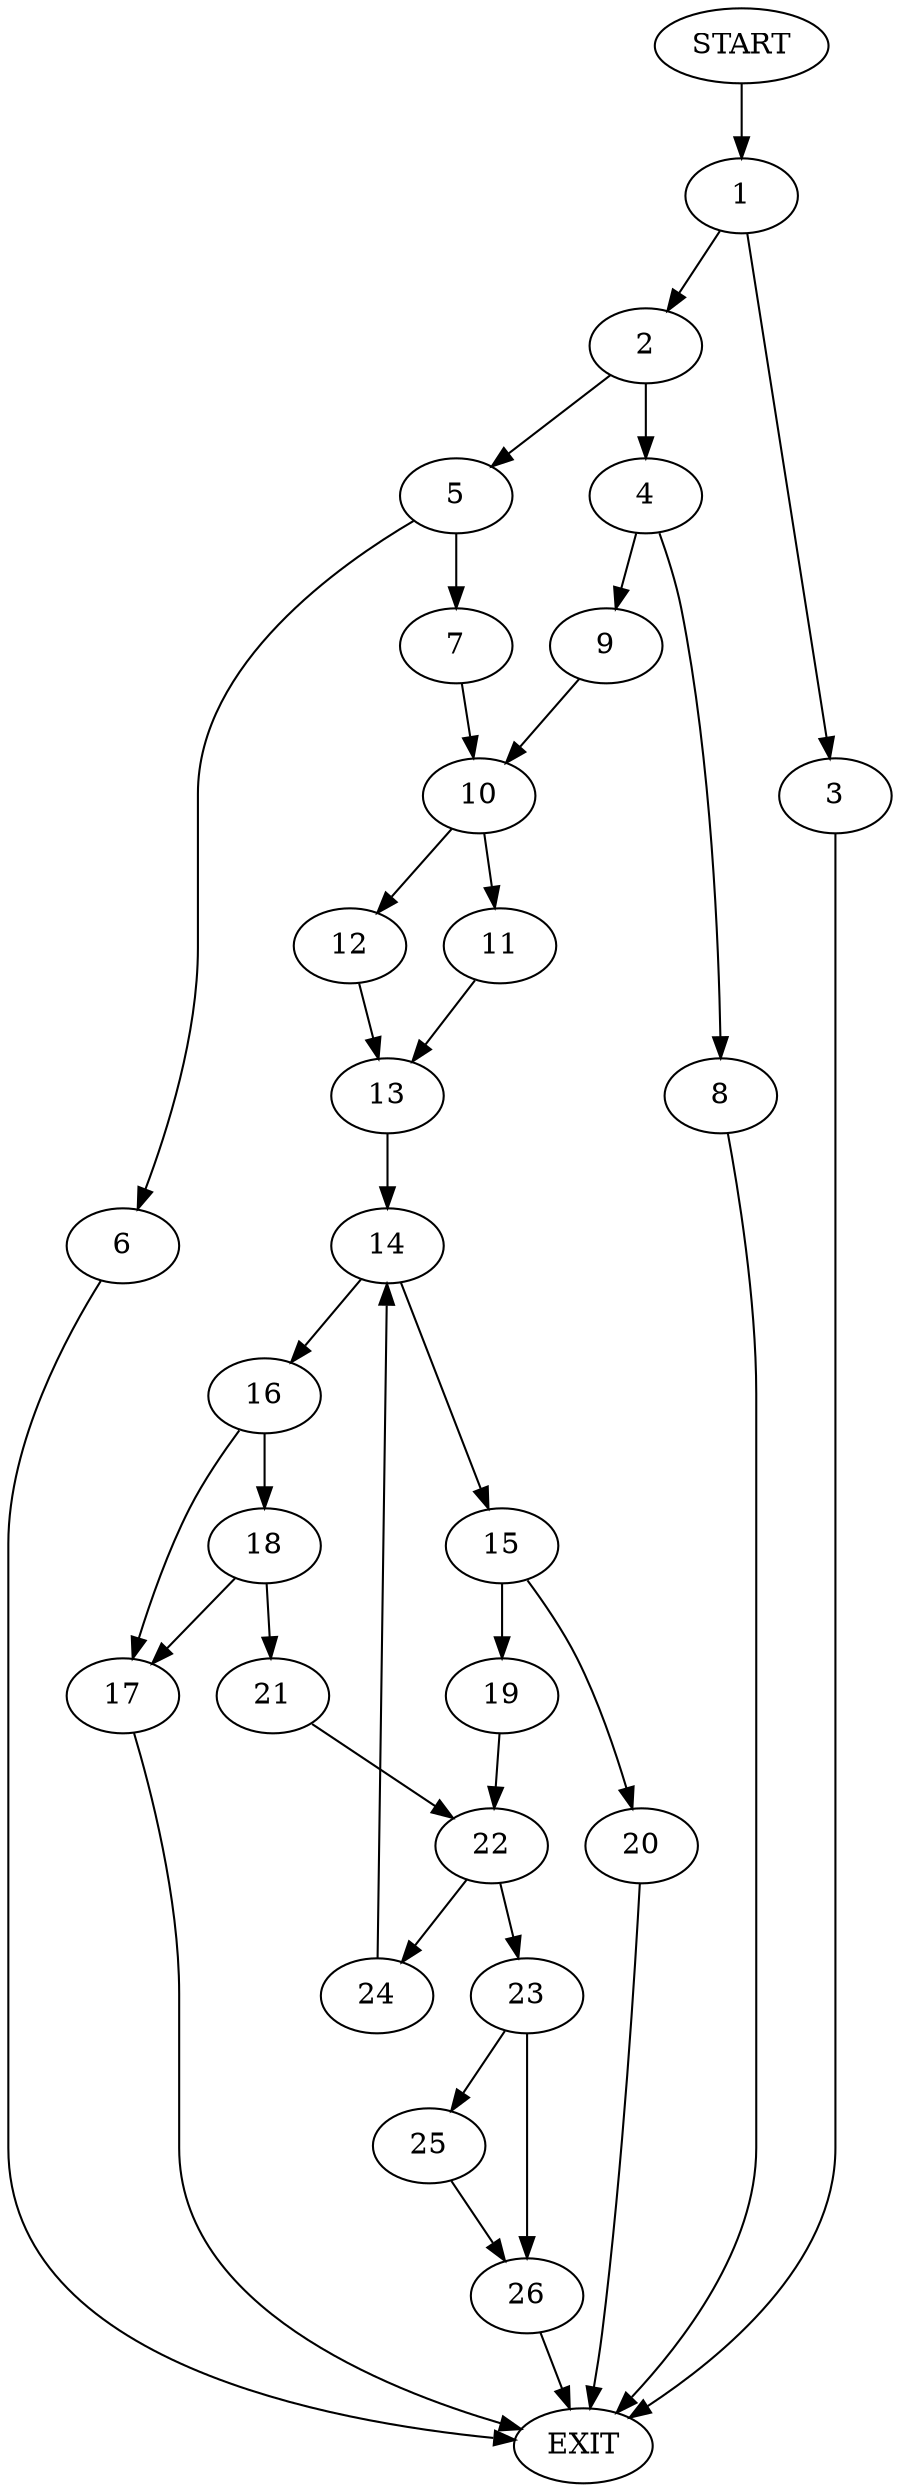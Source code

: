 digraph {
0 [label="START"]
27 [label="EXIT"]
0 -> 1
1 -> 2
1 -> 3
3 -> 27
2 -> 4
2 -> 5
5 -> 6
5 -> 7
4 -> 8
4 -> 9
6 -> 27
7 -> 10
10 -> 11
10 -> 12
8 -> 27
9 -> 10
12 -> 13
11 -> 13
13 -> 14
14 -> 15
14 -> 16
16 -> 17
16 -> 18
15 -> 19
15 -> 20
17 -> 27
18 -> 17
18 -> 21
21 -> 22
22 -> 23
22 -> 24
20 -> 27
19 -> 22
23 -> 25
23 -> 26
24 -> 14
25 -> 26
26 -> 27
}
